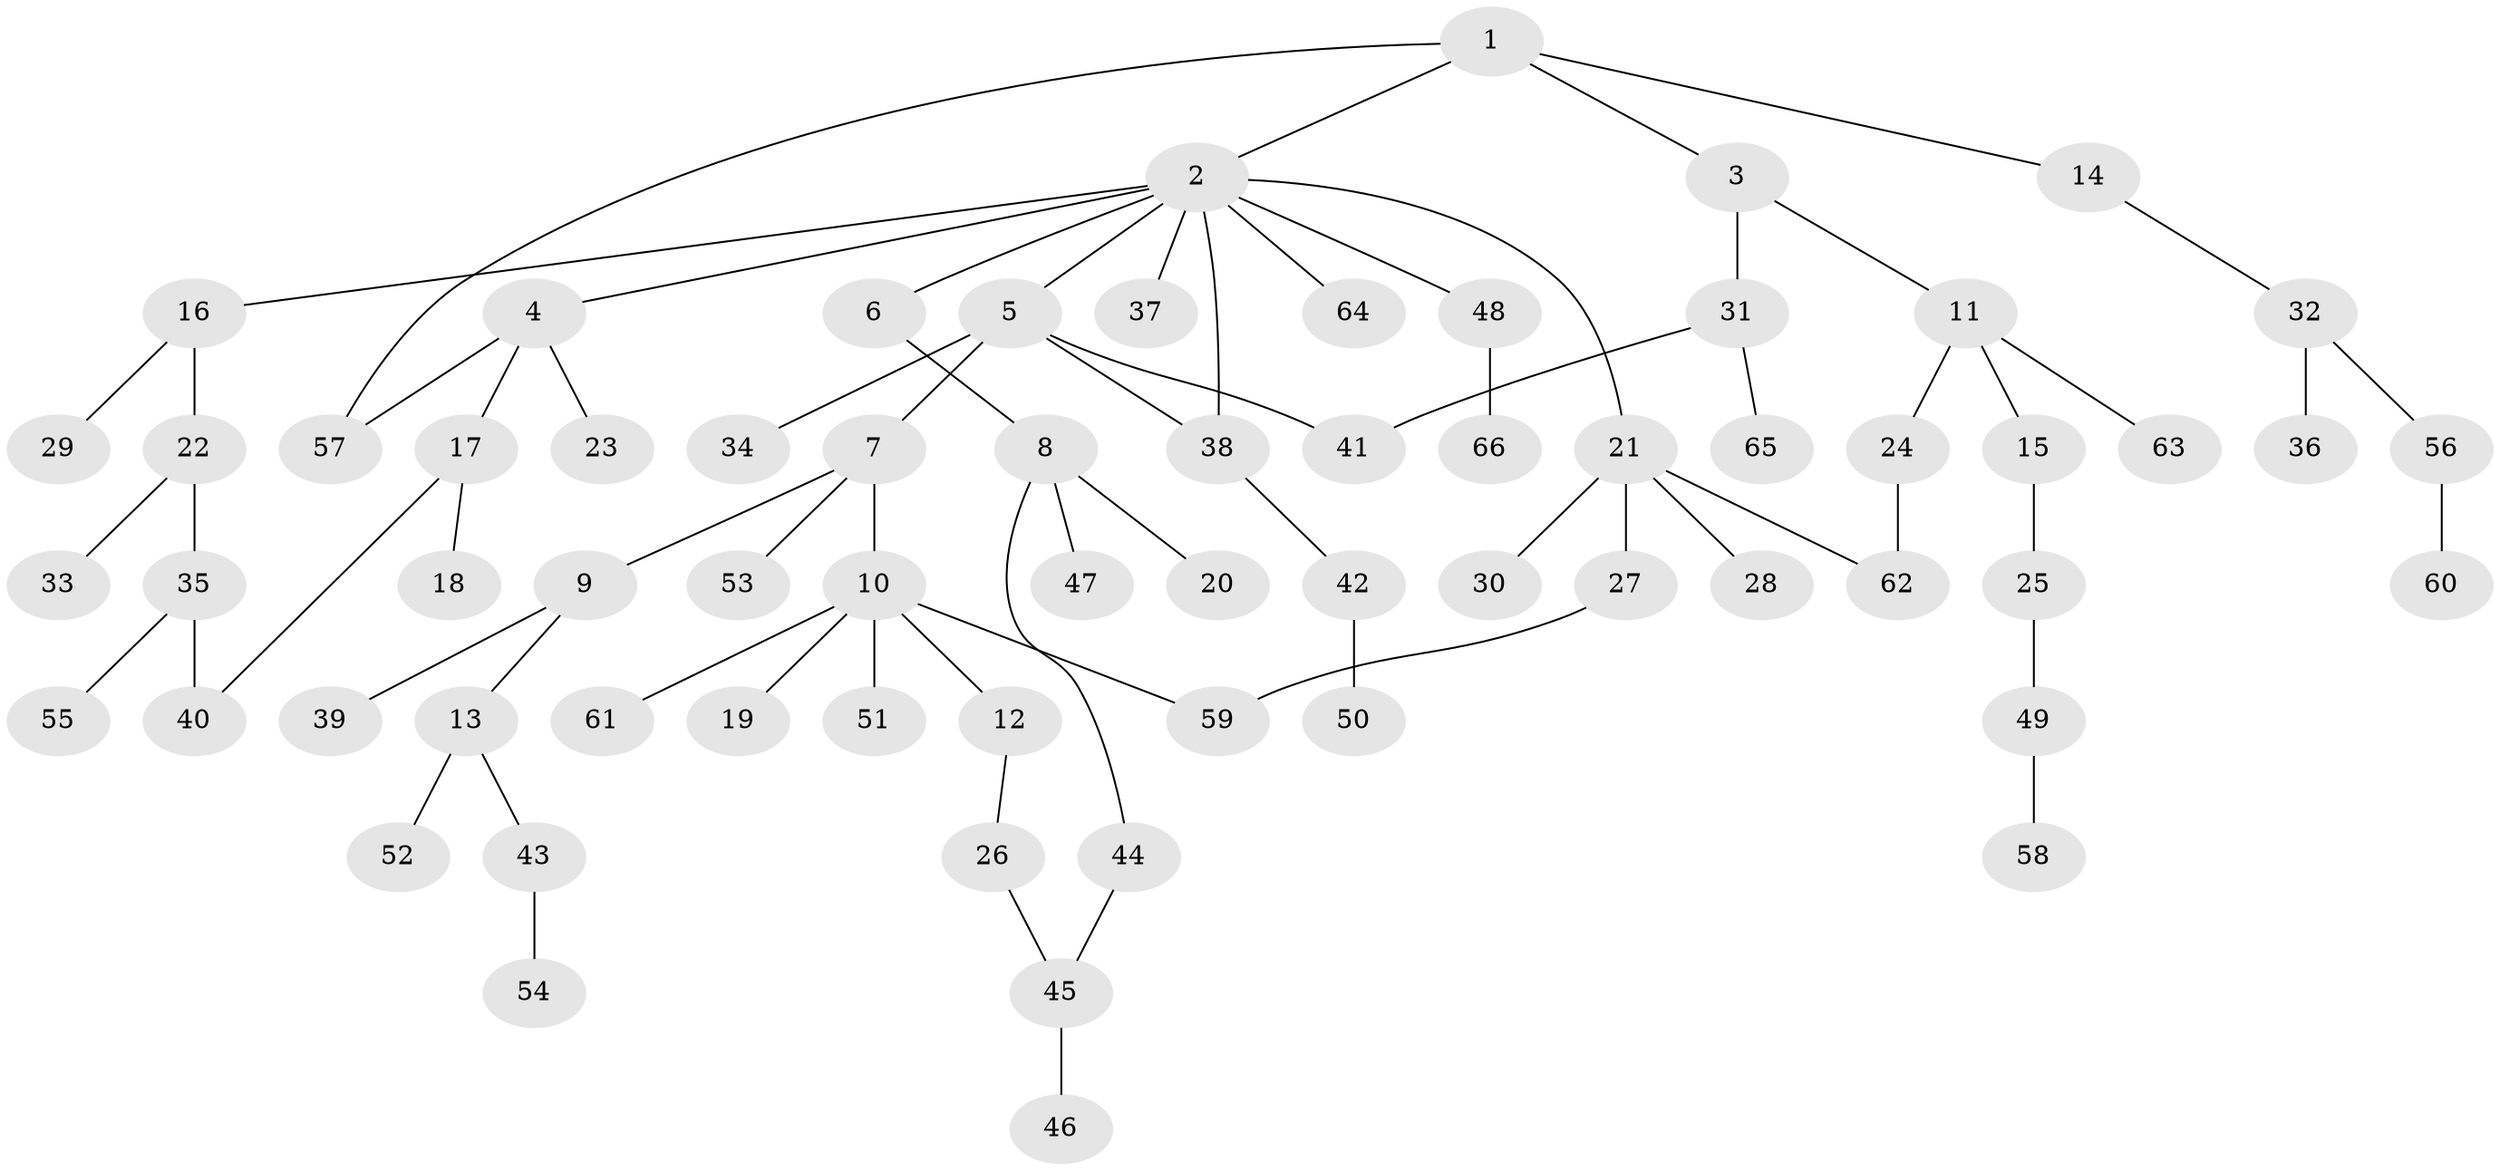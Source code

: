 // Generated by graph-tools (version 1.1) at 2025/25/03/09/25 03:25:31]
// undirected, 66 vertices, 72 edges
graph export_dot {
graph [start="1"]
  node [color=gray90,style=filled];
  1;
  2;
  3;
  4;
  5;
  6;
  7;
  8;
  9;
  10;
  11;
  12;
  13;
  14;
  15;
  16;
  17;
  18;
  19;
  20;
  21;
  22;
  23;
  24;
  25;
  26;
  27;
  28;
  29;
  30;
  31;
  32;
  33;
  34;
  35;
  36;
  37;
  38;
  39;
  40;
  41;
  42;
  43;
  44;
  45;
  46;
  47;
  48;
  49;
  50;
  51;
  52;
  53;
  54;
  55;
  56;
  57;
  58;
  59;
  60;
  61;
  62;
  63;
  64;
  65;
  66;
  1 -- 2;
  1 -- 3;
  1 -- 14;
  1 -- 57;
  2 -- 4;
  2 -- 5;
  2 -- 6;
  2 -- 16;
  2 -- 21;
  2 -- 37;
  2 -- 48;
  2 -- 64;
  2 -- 38;
  3 -- 11;
  3 -- 31;
  4 -- 17;
  4 -- 23;
  4 -- 57;
  5 -- 7;
  5 -- 34;
  5 -- 38;
  5 -- 41;
  6 -- 8;
  7 -- 9;
  7 -- 10;
  7 -- 53;
  8 -- 20;
  8 -- 44;
  8 -- 47;
  9 -- 13;
  9 -- 39;
  10 -- 12;
  10 -- 19;
  10 -- 51;
  10 -- 59;
  10 -- 61;
  11 -- 15;
  11 -- 24;
  11 -- 63;
  12 -- 26;
  13 -- 43;
  13 -- 52;
  14 -- 32;
  15 -- 25;
  16 -- 22;
  16 -- 29;
  17 -- 18;
  17 -- 40;
  21 -- 27;
  21 -- 28;
  21 -- 30;
  21 -- 62;
  22 -- 33;
  22 -- 35;
  24 -- 62;
  25 -- 49;
  26 -- 45;
  27 -- 59;
  31 -- 41;
  31 -- 65;
  32 -- 36;
  32 -- 56;
  35 -- 55;
  35 -- 40;
  38 -- 42;
  42 -- 50;
  43 -- 54;
  44 -- 45;
  45 -- 46;
  48 -- 66;
  49 -- 58;
  56 -- 60;
}
